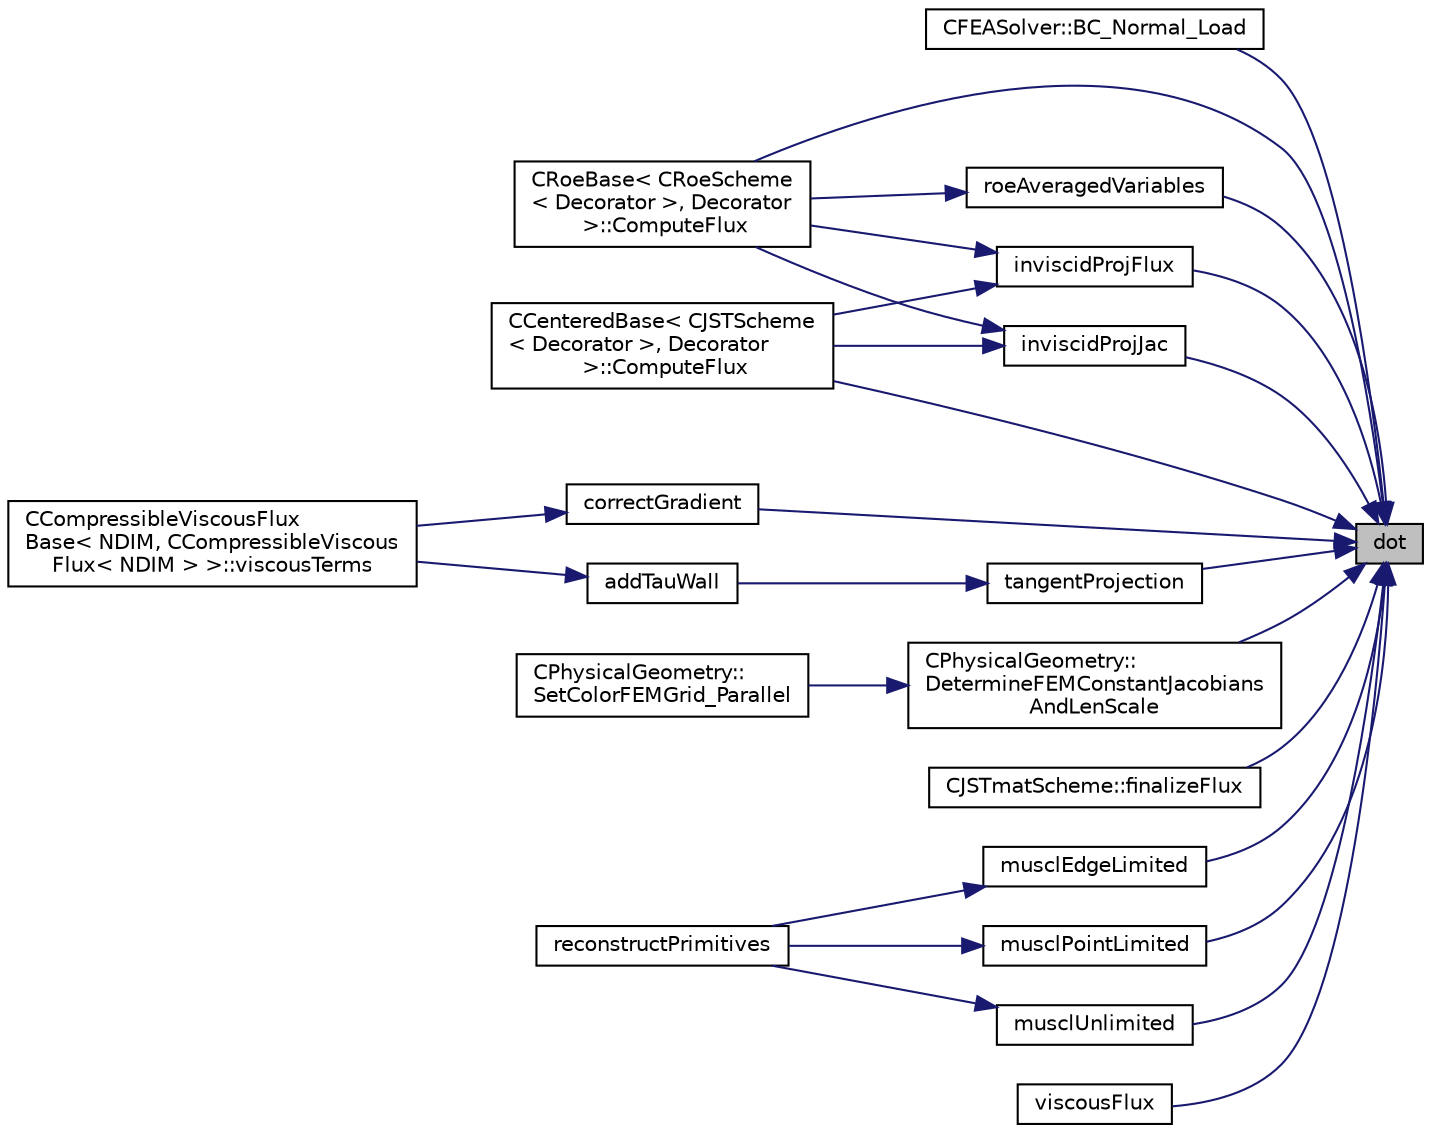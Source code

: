 digraph "dot"
{
 // LATEX_PDF_SIZE
  edge [fontname="Helvetica",fontsize="10",labelfontname="Helvetica",labelfontsize="10"];
  node [fontname="Helvetica",fontsize="10",shape=record];
  rankdir="RL";
  Node1 [label="dot",height=0.2,width=0.4,color="black", fillcolor="grey75", style="filled", fontcolor="black",tooltip="Dot product."];
  Node1 -> Node2 [dir="back",color="midnightblue",fontsize="10",style="solid",fontname="Helvetica"];
  Node2 [label="CFEASolver::BC_Normal_Load",height=0.2,width=0.4,color="black", fillcolor="white", style="filled",URL="$classCFEASolver.html#a564030e469386df4b15d1b3f490392a5",tooltip="Impose a load boundary condition normal to the boundary."];
  Node1 -> Node3 [dir="back",color="midnightblue",fontsize="10",style="solid",fontname="Helvetica"];
  Node3 [label="CRoeBase\< CRoeScheme\l\< Decorator \>, Decorator\l \>::ComputeFlux",height=0.2,width=0.4,color="black", fillcolor="white", style="filled",URL="$classCRoeBase.html#a66014e97b96e951548712bc65bb2857e",tooltip="Implementation of the base Roe flux."];
  Node1 -> Node4 [dir="back",color="midnightblue",fontsize="10",style="solid",fontname="Helvetica"];
  Node4 [label="CCenteredBase\< CJSTScheme\l\< Decorator \>, Decorator\l \>::ComputeFlux",height=0.2,width=0.4,color="black", fillcolor="white", style="filled",URL="$classCCenteredBase.html#ac9b1510a81f92bcdc4c319b415d1ea82",tooltip="Implementation of the base centered flux."];
  Node1 -> Node5 [dir="back",color="midnightblue",fontsize="10",style="solid",fontname="Helvetica"];
  Node5 [label="correctGradient",height=0.2,width=0.4,color="black", fillcolor="white", style="filled",URL="$diffusion_2common_8hpp.html#aaa1a54900a980b1486705bd157a1080e",tooltip="Correct average gradient with the directional derivative to avoid decoupling."];
  Node5 -> Node6 [dir="back",color="midnightblue",fontsize="10",style="solid",fontname="Helvetica"];
  Node6 [label="CCompressibleViscousFlux\lBase\< NDIM, CCompressibleViscous\lFlux\< NDIM \> \>::viscousTerms",height=0.2,width=0.4,color="black", fillcolor="white", style="filled",URL="$classCCompressibleViscousFluxBase.html#a2feac6faba6a30370c0632c74d6d4cf4",tooltip="Add viscous contributions to flux and jacobians."];
  Node1 -> Node7 [dir="back",color="midnightblue",fontsize="10",style="solid",fontname="Helvetica"];
  Node7 [label="CPhysicalGeometry::\lDetermineFEMConstantJacobians\lAndLenScale",height=0.2,width=0.4,color="black", fillcolor="white", style="filled",URL="$classCPhysicalGeometry.html#a1823c0dcfe5570115da9b7db331daaa5",tooltip="Determine whether or not the Jacobians of the elements and faces are constant and a length scale of t..."];
  Node7 -> Node8 [dir="back",color="midnightblue",fontsize="10",style="solid",fontname="Helvetica"];
  Node8 [label="CPhysicalGeometry::\lSetColorFEMGrid_Parallel",height=0.2,width=0.4,color="black", fillcolor="white", style="filled",URL="$classCPhysicalGeometry.html#a0a1295415b0ff3105673f5733682e151",tooltip="Set the domains for FEM grid partitioning using ParMETIS."];
  Node1 -> Node9 [dir="back",color="midnightblue",fontsize="10",style="solid",fontname="Helvetica"];
  Node9 [label="CJSTmatScheme::finalizeFlux",height=0.2,width=0.4,color="black", fillcolor="white", style="filled",URL="$classCJSTmatScheme.html#a00ef231fc9b1fdb423150f7c0562ef05",tooltip="Updates flux and Jacobians."];
  Node1 -> Node10 [dir="back",color="midnightblue",fontsize="10",style="solid",fontname="Helvetica"];
  Node10 [label="inviscidProjFlux",height=0.2,width=0.4,color="black", fillcolor="white", style="filled",URL="$convection_2common_8hpp.html#a1190730e5c62468e59ac8063194750b5",tooltip="Convective projected (onto normal) flux (compressible flow)."];
  Node10 -> Node4 [dir="back",color="midnightblue",fontsize="10",style="solid",fontname="Helvetica"];
  Node10 -> Node3 [dir="back",color="midnightblue",fontsize="10",style="solid",fontname="Helvetica"];
  Node1 -> Node11 [dir="back",color="midnightblue",fontsize="10",style="solid",fontname="Helvetica"];
  Node11 [label="inviscidProjJac",height=0.2,width=0.4,color="black", fillcolor="white", style="filled",URL="$convection_2common_8hpp.html#a9378724444e65e776e9b365e57c8565c",tooltip="Jacobian of the convective flux (compressible flow, ideal gas)."];
  Node11 -> Node4 [dir="back",color="midnightblue",fontsize="10",style="solid",fontname="Helvetica"];
  Node11 -> Node3 [dir="back",color="midnightblue",fontsize="10",style="solid",fontname="Helvetica"];
  Node1 -> Node12 [dir="back",color="midnightblue",fontsize="10",style="solid",fontname="Helvetica"];
  Node12 [label="musclEdgeLimited",height=0.2,width=0.4,color="black", fillcolor="white", style="filled",URL="$convection_2common_8hpp.html#a9881247736002af7eef1228f54b98d3c",tooltip="Limited reconstruction with edge-based limiter."];
  Node12 -> Node13 [dir="back",color="midnightblue",fontsize="10",style="solid",fontname="Helvetica"];
  Node13 [label="reconstructPrimitives",height=0.2,width=0.4,color="black", fillcolor="white", style="filled",URL="$convection_2common_8hpp.html#ac6b30a384f12121f7351e13ac2460ce1",tooltip="Retrieve primitive variables for points i/j, reconstructing them if needed."];
  Node1 -> Node14 [dir="back",color="midnightblue",fontsize="10",style="solid",fontname="Helvetica"];
  Node14 [label="musclPointLimited",height=0.2,width=0.4,color="black", fillcolor="white", style="filled",URL="$convection_2common_8hpp.html#a24eff78f4695adbe8bd846a6145e0f5d",tooltip="Limited reconstruction with point-based limiter."];
  Node14 -> Node13 [dir="back",color="midnightblue",fontsize="10",style="solid",fontname="Helvetica"];
  Node1 -> Node15 [dir="back",color="midnightblue",fontsize="10",style="solid",fontname="Helvetica"];
  Node15 [label="musclUnlimited",height=0.2,width=0.4,color="black", fillcolor="white", style="filled",URL="$convection_2common_8hpp.html#a57c1cacef5c49b6c0234b9f023ad8551",tooltip="Unlimited reconstruction."];
  Node15 -> Node13 [dir="back",color="midnightblue",fontsize="10",style="solid",fontname="Helvetica"];
  Node1 -> Node16 [dir="back",color="midnightblue",fontsize="10",style="solid",fontname="Helvetica"];
  Node16 [label="roeAveragedVariables",height=0.2,width=0.4,color="black", fillcolor="white", style="filled",URL="$variables_8hpp.html#a3a77c6d51629ecf086e0c3621b162bb9",tooltip="Compute Roe-averaged variables from pair of primitive variables."];
  Node16 -> Node3 [dir="back",color="midnightblue",fontsize="10",style="solid",fontname="Helvetica"];
  Node1 -> Node17 [dir="back",color="midnightblue",fontsize="10",style="solid",fontname="Helvetica"];
  Node17 [label="tangentProjection",height=0.2,width=0.4,color="black", fillcolor="white", style="filled",URL="$util_8hpp.html#a1cb82f5fc5ffb56374e87235ce51e261",tooltip="Tangential projection."];
  Node17 -> Node18 [dir="back",color="midnightblue",fontsize="10",style="solid",fontname="Helvetica"];
  Node18 [label="addTauWall",height=0.2,width=0.4,color="black", fillcolor="white", style="filled",URL="$diffusion_2common_8hpp.html#a18034f0265b5b1ae5e0d31ab09638ba9",tooltip="Scale the stress tensor according to the target (from a wall function) magnitude in the tangential di..."];
  Node18 -> Node6 [dir="back",color="midnightblue",fontsize="10",style="solid",fontname="Helvetica"];
  Node1 -> Node19 [dir="back",color="midnightblue",fontsize="10",style="solid",fontname="Helvetica"];
  Node19 [label="viscousFlux",height=0.2,width=0.4,color="black", fillcolor="white", style="filled",URL="$diffusion_2common_8hpp.html#a45390ed9fa55e0e44a69ffa13c4a1f00",tooltip="Viscous flux for compressible flows."];
}
